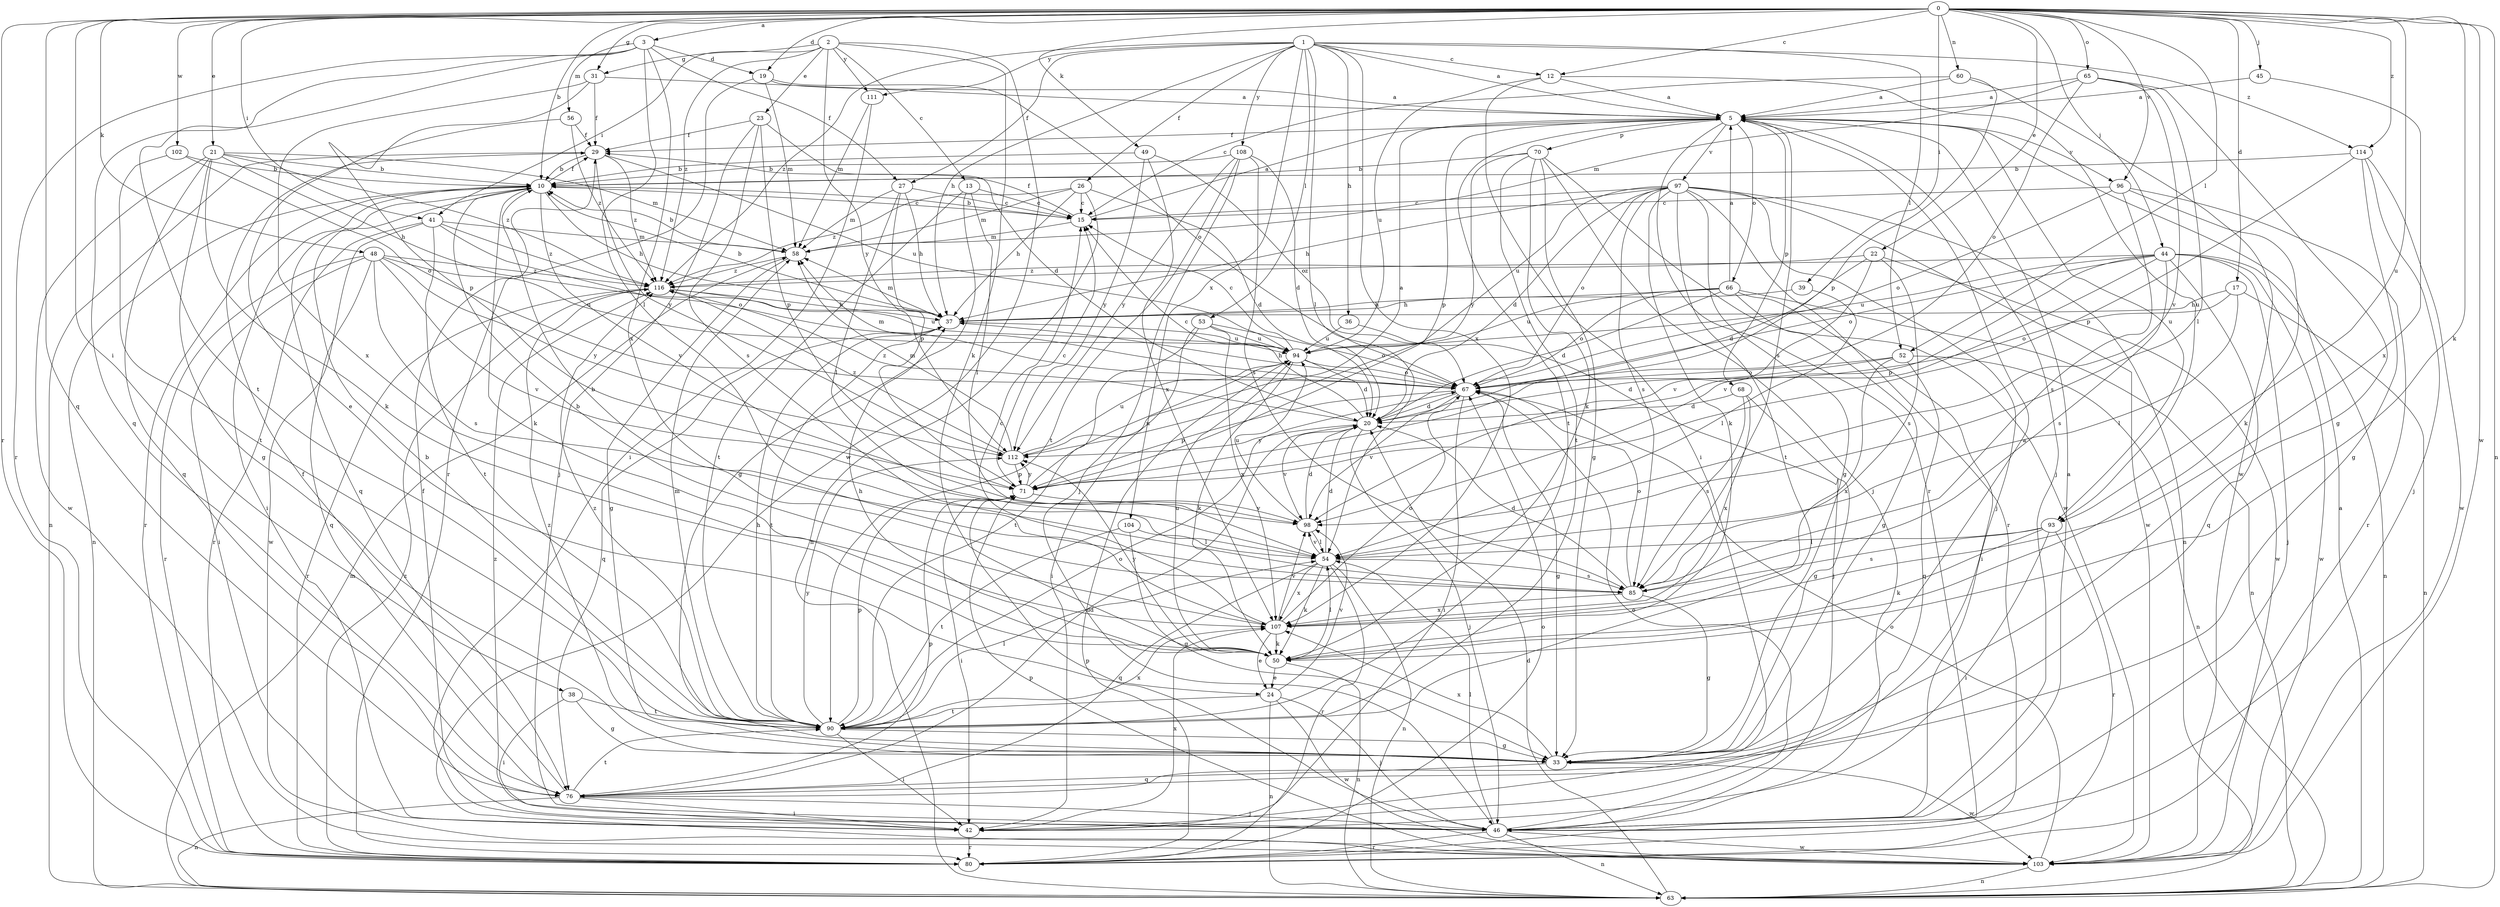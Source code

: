 strict digraph  {
0;
1;
2;
3;
5;
10;
12;
13;
15;
17;
19;
20;
21;
22;
23;
24;
26;
27;
29;
31;
33;
36;
37;
38;
39;
41;
42;
44;
45;
46;
48;
49;
50;
52;
53;
54;
56;
58;
60;
63;
65;
66;
67;
68;
70;
71;
76;
80;
85;
90;
93;
94;
96;
97;
98;
102;
103;
104;
107;
108;
111;
112;
114;
116;
0 -> 3  [label=a];
0 -> 10  [label=b];
0 -> 12  [label=c];
0 -> 17  [label=d];
0 -> 19  [label=d];
0 -> 21  [label=e];
0 -> 22  [label=e];
0 -> 31  [label=g];
0 -> 38  [label=i];
0 -> 39  [label=i];
0 -> 41  [label=i];
0 -> 44  [label=j];
0 -> 45  [label=j];
0 -> 48  [label=k];
0 -> 49  [label=k];
0 -> 50  [label=k];
0 -> 52  [label=l];
0 -> 60  [label=n];
0 -> 63  [label=n];
0 -> 65  [label=o];
0 -> 76  [label=q];
0 -> 80  [label=r];
0 -> 93  [label=u];
0 -> 96  [label=v];
0 -> 102  [label=w];
0 -> 103  [label=w];
0 -> 114  [label=z];
1 -> 5  [label=a];
1 -> 12  [label=c];
1 -> 26  [label=f];
1 -> 27  [label=f];
1 -> 36  [label=h];
1 -> 37  [label=h];
1 -> 52  [label=l];
1 -> 53  [label=l];
1 -> 54  [label=l];
1 -> 104  [label=x];
1 -> 107  [label=x];
1 -> 108  [label=y];
1 -> 111  [label=y];
1 -> 114  [label=z];
1 -> 116  [label=z];
2 -> 13  [label=c];
2 -> 23  [label=e];
2 -> 31  [label=g];
2 -> 41  [label=i];
2 -> 50  [label=k];
2 -> 103  [label=w];
2 -> 111  [label=y];
2 -> 112  [label=y];
2 -> 116  [label=z];
3 -> 19  [label=d];
3 -> 27  [label=f];
3 -> 54  [label=l];
3 -> 56  [label=m];
3 -> 76  [label=q];
3 -> 80  [label=r];
3 -> 90  [label=t];
3 -> 107  [label=x];
5 -> 29  [label=f];
5 -> 46  [label=j];
5 -> 66  [label=o];
5 -> 68  [label=p];
5 -> 70  [label=p];
5 -> 71  [label=p];
5 -> 80  [label=r];
5 -> 85  [label=s];
5 -> 90  [label=t];
5 -> 93  [label=u];
5 -> 96  [label=v];
5 -> 97  [label=v];
10 -> 15  [label=c];
10 -> 29  [label=f];
10 -> 37  [label=h];
10 -> 42  [label=i];
10 -> 50  [label=k];
10 -> 63  [label=n];
10 -> 76  [label=q];
10 -> 80  [label=r];
10 -> 98  [label=v];
12 -> 5  [label=a];
12 -> 42  [label=i];
12 -> 93  [label=u];
12 -> 94  [label=u];
13 -> 15  [label=c];
13 -> 33  [label=g];
13 -> 54  [label=l];
13 -> 90  [label=t];
15 -> 5  [label=a];
15 -> 10  [label=b];
15 -> 29  [label=f];
15 -> 58  [label=m];
17 -> 37  [label=h];
17 -> 54  [label=l];
17 -> 63  [label=n];
17 -> 67  [label=o];
19 -> 5  [label=a];
19 -> 58  [label=m];
19 -> 67  [label=o];
19 -> 80  [label=r];
20 -> 15  [label=c];
20 -> 46  [label=j];
20 -> 98  [label=v];
20 -> 112  [label=y];
20 -> 116  [label=z];
21 -> 10  [label=b];
21 -> 33  [label=g];
21 -> 37  [label=h];
21 -> 50  [label=k];
21 -> 58  [label=m];
21 -> 76  [label=q];
21 -> 103  [label=w];
21 -> 116  [label=z];
22 -> 20  [label=d];
22 -> 85  [label=s];
22 -> 98  [label=v];
22 -> 103  [label=w];
22 -> 116  [label=z];
23 -> 20  [label=d];
23 -> 29  [label=f];
23 -> 46  [label=j];
23 -> 71  [label=p];
23 -> 85  [label=s];
24 -> 46  [label=j];
24 -> 63  [label=n];
24 -> 90  [label=t];
24 -> 98  [label=v];
24 -> 103  [label=w];
26 -> 15  [label=c];
26 -> 20  [label=d];
26 -> 37  [label=h];
26 -> 58  [label=m];
26 -> 63  [label=n];
26 -> 116  [label=z];
27 -> 15  [label=c];
27 -> 37  [label=h];
27 -> 54  [label=l];
27 -> 58  [label=m];
27 -> 71  [label=p];
29 -> 10  [label=b];
29 -> 63  [label=n];
29 -> 94  [label=u];
29 -> 112  [label=y];
29 -> 116  [label=z];
31 -> 5  [label=a];
31 -> 29  [label=f];
31 -> 71  [label=p];
31 -> 107  [label=x];
33 -> 5  [label=a];
33 -> 76  [label=q];
33 -> 103  [label=w];
33 -> 107  [label=x];
33 -> 116  [label=z];
36 -> 46  [label=j];
36 -> 94  [label=u];
37 -> 10  [label=b];
37 -> 58  [label=m];
37 -> 76  [label=q];
37 -> 90  [label=t];
37 -> 94  [label=u];
38 -> 33  [label=g];
38 -> 42  [label=i];
38 -> 90  [label=t];
39 -> 37  [label=h];
39 -> 54  [label=l];
41 -> 58  [label=m];
41 -> 67  [label=o];
41 -> 80  [label=r];
41 -> 90  [label=t];
41 -> 103  [label=w];
41 -> 116  [label=z];
42 -> 80  [label=r];
42 -> 107  [label=x];
44 -> 46  [label=j];
44 -> 63  [label=n];
44 -> 67  [label=o];
44 -> 71  [label=p];
44 -> 76  [label=q];
44 -> 85  [label=s];
44 -> 94  [label=u];
44 -> 98  [label=v];
44 -> 103  [label=w];
44 -> 116  [label=z];
45 -> 5  [label=a];
45 -> 107  [label=x];
46 -> 5  [label=a];
46 -> 29  [label=f];
46 -> 54  [label=l];
46 -> 63  [label=n];
46 -> 67  [label=o];
46 -> 71  [label=p];
46 -> 80  [label=r];
46 -> 103  [label=w];
46 -> 116  [label=z];
48 -> 42  [label=i];
48 -> 76  [label=q];
48 -> 80  [label=r];
48 -> 85  [label=s];
48 -> 94  [label=u];
48 -> 98  [label=v];
48 -> 112  [label=y];
48 -> 116  [label=z];
49 -> 10  [label=b];
49 -> 67  [label=o];
49 -> 107  [label=x];
49 -> 112  [label=y];
50 -> 24  [label=e];
50 -> 37  [label=h];
50 -> 54  [label=l];
50 -> 63  [label=n];
50 -> 94  [label=u];
50 -> 112  [label=y];
52 -> 20  [label=d];
52 -> 63  [label=n];
52 -> 67  [label=o];
52 -> 76  [label=q];
52 -> 107  [label=x];
53 -> 42  [label=i];
53 -> 67  [label=o];
53 -> 90  [label=t];
53 -> 94  [label=u];
53 -> 107  [label=x];
54 -> 20  [label=d];
54 -> 50  [label=k];
54 -> 63  [label=n];
54 -> 76  [label=q];
54 -> 80  [label=r];
54 -> 85  [label=s];
54 -> 98  [label=v];
54 -> 107  [label=x];
56 -> 24  [label=e];
56 -> 29  [label=f];
56 -> 116  [label=z];
58 -> 10  [label=b];
58 -> 33  [label=g];
58 -> 116  [label=z];
60 -> 5  [label=a];
60 -> 15  [label=c];
60 -> 71  [label=p];
60 -> 103  [label=w];
63 -> 5  [label=a];
63 -> 20  [label=d];
63 -> 58  [label=m];
65 -> 5  [label=a];
65 -> 33  [label=g];
65 -> 54  [label=l];
65 -> 58  [label=m];
65 -> 67  [label=o];
65 -> 98  [label=v];
66 -> 5  [label=a];
66 -> 20  [label=d];
66 -> 33  [label=g];
66 -> 37  [label=h];
66 -> 42  [label=i];
66 -> 63  [label=n];
66 -> 67  [label=o];
66 -> 94  [label=u];
67 -> 20  [label=d];
67 -> 33  [label=g];
67 -> 37  [label=h];
67 -> 42  [label=i];
67 -> 58  [label=m];
67 -> 71  [label=p];
67 -> 98  [label=v];
68 -> 20  [label=d];
68 -> 33  [label=g];
68 -> 85  [label=s];
68 -> 107  [label=x];
70 -> 10  [label=b];
70 -> 33  [label=g];
70 -> 46  [label=j];
70 -> 50  [label=k];
70 -> 90  [label=t];
70 -> 103  [label=w];
70 -> 112  [label=y];
71 -> 15  [label=c];
71 -> 42  [label=i];
71 -> 94  [label=u];
71 -> 98  [label=v];
71 -> 112  [label=y];
76 -> 20  [label=d];
76 -> 29  [label=f];
76 -> 42  [label=i];
76 -> 46  [label=j];
76 -> 63  [label=n];
76 -> 71  [label=p];
76 -> 90  [label=t];
80 -> 67  [label=o];
80 -> 94  [label=u];
80 -> 116  [label=z];
85 -> 10  [label=b];
85 -> 20  [label=d];
85 -> 33  [label=g];
85 -> 67  [label=o];
85 -> 107  [label=x];
90 -> 10  [label=b];
90 -> 33  [label=g];
90 -> 37  [label=h];
90 -> 42  [label=i];
90 -> 54  [label=l];
90 -> 58  [label=m];
90 -> 67  [label=o];
90 -> 71  [label=p];
90 -> 107  [label=x];
90 -> 112  [label=y];
90 -> 116  [label=z];
93 -> 42  [label=i];
93 -> 50  [label=k];
93 -> 54  [label=l];
93 -> 80  [label=r];
93 -> 85  [label=s];
94 -> 15  [label=c];
94 -> 20  [label=d];
94 -> 50  [label=k];
94 -> 67  [label=o];
96 -> 15  [label=c];
96 -> 50  [label=k];
96 -> 67  [label=o];
96 -> 80  [label=r];
96 -> 85  [label=s];
97 -> 15  [label=c];
97 -> 20  [label=d];
97 -> 33  [label=g];
97 -> 37  [label=h];
97 -> 46  [label=j];
97 -> 50  [label=k];
97 -> 63  [label=n];
97 -> 67  [label=o];
97 -> 80  [label=r];
97 -> 85  [label=s];
97 -> 90  [label=t];
97 -> 94  [label=u];
97 -> 103  [label=w];
98 -> 20  [label=d];
98 -> 54  [label=l];
98 -> 94  [label=u];
102 -> 10  [label=b];
102 -> 67  [label=o];
102 -> 90  [label=t];
103 -> 63  [label=n];
103 -> 67  [label=o];
103 -> 71  [label=p];
104 -> 33  [label=g];
104 -> 54  [label=l];
104 -> 90  [label=t];
107 -> 10  [label=b];
107 -> 15  [label=c];
107 -> 24  [label=e];
107 -> 50  [label=k];
107 -> 67  [label=o];
107 -> 98  [label=v];
108 -> 10  [label=b];
108 -> 20  [label=d];
108 -> 46  [label=j];
108 -> 85  [label=s];
108 -> 90  [label=t];
108 -> 112  [label=y];
111 -> 42  [label=i];
111 -> 58  [label=m];
112 -> 5  [label=a];
112 -> 58  [label=m];
112 -> 71  [label=p];
112 -> 94  [label=u];
112 -> 116  [label=z];
114 -> 10  [label=b];
114 -> 33  [label=g];
114 -> 46  [label=j];
114 -> 71  [label=p];
114 -> 103  [label=w];
116 -> 37  [label=h];
116 -> 80  [label=r];
116 -> 94  [label=u];
}
